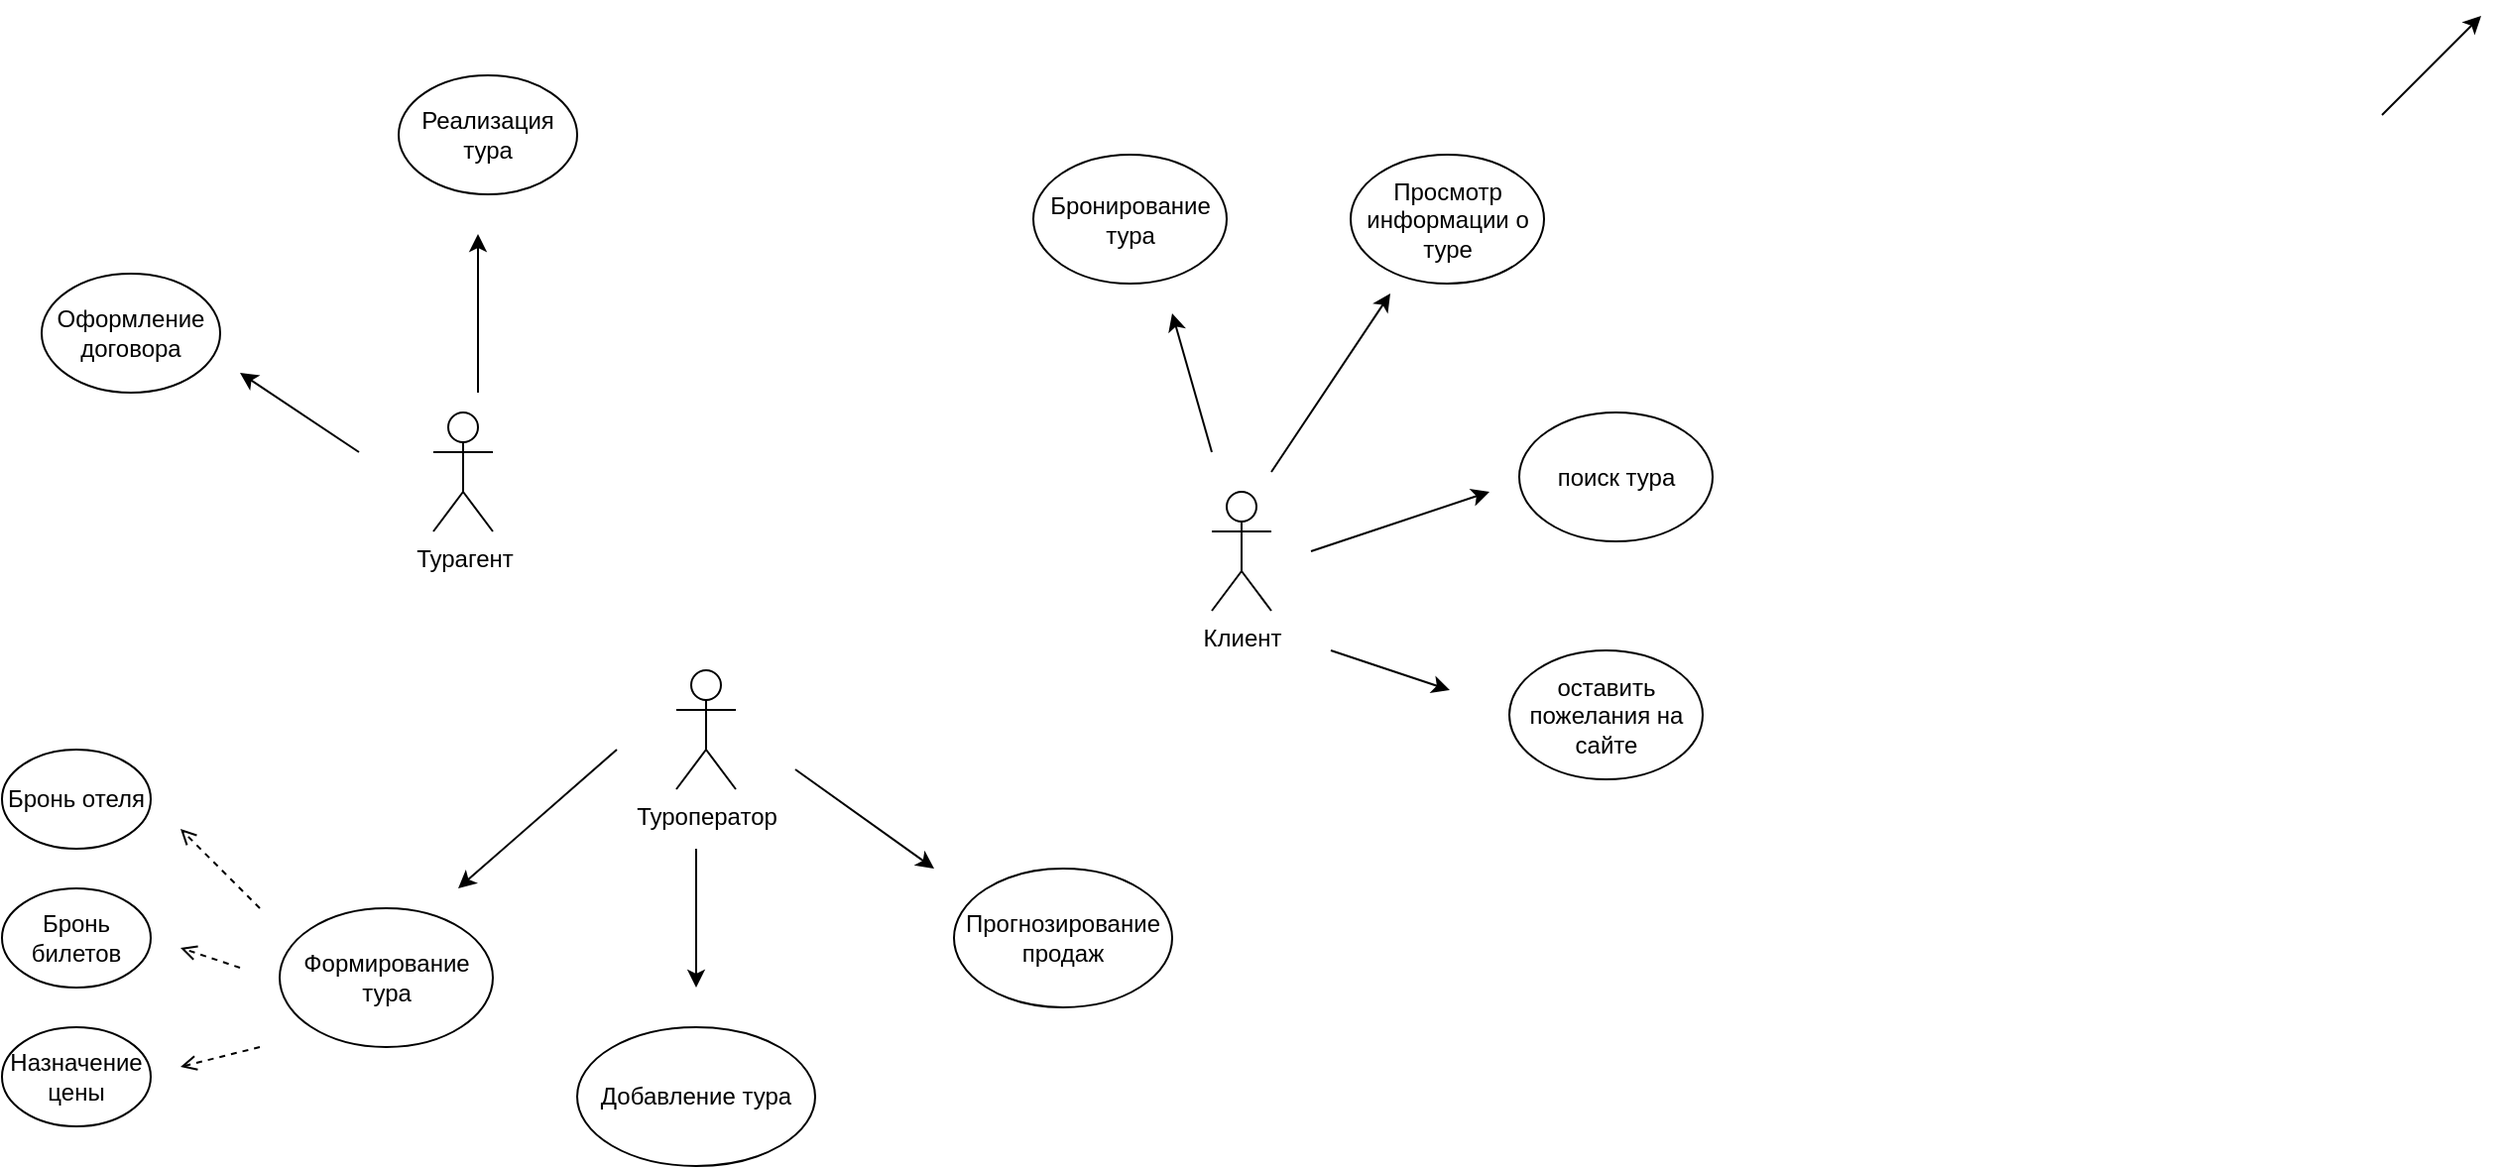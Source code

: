 <mxfile version="21.8.0" type="device">
  <diagram name="Страница — 1" id="PEPpE_NMutsoEQ26WqCB">
    <mxGraphModel dx="1821" dy="1728" grid="1" gridSize="10" guides="1" tooltips="1" connect="1" arrows="1" fold="1" page="1" pageScale="1" pageWidth="827" pageHeight="1169" math="0" shadow="0">
      <root>
        <mxCell id="0" />
        <mxCell id="1" parent="0" />
        <mxCell id="N-Dls4yeEjoVgJZSH4MH-10" value="Клиент" style="shape=umlActor;verticalLabelPosition=bottom;verticalAlign=top;html=1;" vertex="1" parent="1">
          <mxGeometry x="50" y="140" width="30" height="60" as="geometry" />
        </mxCell>
        <mxCell id="N-Dls4yeEjoVgJZSH4MH-13" value="Туроператор" style="shape=umlActor;verticalLabelPosition=bottom;verticalAlign=top;html=1;" vertex="1" parent="1">
          <mxGeometry x="-220" y="230" width="30" height="60" as="geometry" />
        </mxCell>
        <mxCell id="N-Dls4yeEjoVgJZSH4MH-14" value="Турагент" style="shape=umlActor;verticalLabelPosition=bottom;verticalAlign=top;html=1;" vertex="1" parent="1">
          <mxGeometry x="-342.5" y="100" width="30" height="60" as="geometry" />
        </mxCell>
        <mxCell id="N-Dls4yeEjoVgJZSH4MH-92" value="Формирование тура" style="ellipse;whiteSpace=wrap;html=1;" vertex="1" parent="1">
          <mxGeometry x="-420" y="350" width="107.5" height="70" as="geometry" />
        </mxCell>
        <mxCell id="N-Dls4yeEjoVgJZSH4MH-93" value="Добавление тура" style="ellipse;whiteSpace=wrap;html=1;" vertex="1" parent="1">
          <mxGeometry x="-270" y="410" width="120" height="70" as="geometry" />
        </mxCell>
        <mxCell id="N-Dls4yeEjoVgJZSH4MH-94" value="Прогнозирование продаж" style="ellipse;whiteSpace=wrap;html=1;" vertex="1" parent="1">
          <mxGeometry x="-80" y="330" width="110" height="70" as="geometry" />
        </mxCell>
        <mxCell id="N-Dls4yeEjoVgJZSH4MH-95" value="" style="endArrow=classic;html=1;rounded=0;" edge="1" parent="1">
          <mxGeometry width="50" height="50" relative="1" as="geometry">
            <mxPoint x="-160" y="280" as="sourcePoint" />
            <mxPoint x="-90" y="330" as="targetPoint" />
          </mxGeometry>
        </mxCell>
        <mxCell id="N-Dls4yeEjoVgJZSH4MH-96" value="" style="endArrow=classic;html=1;rounded=0;" edge="1" parent="1">
          <mxGeometry width="50" height="50" relative="1" as="geometry">
            <mxPoint x="-210" y="320" as="sourcePoint" />
            <mxPoint x="-210" y="390" as="targetPoint" />
          </mxGeometry>
        </mxCell>
        <mxCell id="N-Dls4yeEjoVgJZSH4MH-97" value="" style="endArrow=classic;html=1;rounded=0;endFill=1;" edge="1" parent="1">
          <mxGeometry width="50" height="50" relative="1" as="geometry">
            <mxPoint x="-250" y="270" as="sourcePoint" />
            <mxPoint x="-330" y="340" as="targetPoint" />
          </mxGeometry>
        </mxCell>
        <mxCell id="N-Dls4yeEjoVgJZSH4MH-98" value="" style="endArrow=open;html=1;rounded=0;dashed=1;endFill=0;" edge="1" parent="1">
          <mxGeometry width="50" height="50" relative="1" as="geometry">
            <mxPoint x="-430" y="350" as="sourcePoint" />
            <mxPoint x="-470" y="310" as="targetPoint" />
          </mxGeometry>
        </mxCell>
        <mxCell id="N-Dls4yeEjoVgJZSH4MH-99" value="" style="endArrow=classic;html=1;rounded=0;" edge="1" parent="1">
          <mxGeometry width="50" height="50" relative="1" as="geometry">
            <mxPoint x="80" y="130" as="sourcePoint" />
            <mxPoint x="140" y="40" as="targetPoint" />
          </mxGeometry>
        </mxCell>
        <mxCell id="N-Dls4yeEjoVgJZSH4MH-100" value="" style="endArrow=classic;html=1;rounded=0;" edge="1" parent="1">
          <mxGeometry width="50" height="50" relative="1" as="geometry">
            <mxPoint x="100" y="170" as="sourcePoint" />
            <mxPoint x="190" y="140" as="targetPoint" />
          </mxGeometry>
        </mxCell>
        <mxCell id="N-Dls4yeEjoVgJZSH4MH-101" value="" style="endArrow=classic;html=1;rounded=0;" edge="1" parent="1">
          <mxGeometry width="50" height="50" relative="1" as="geometry">
            <mxPoint x="110" y="220" as="sourcePoint" />
            <mxPoint x="170" y="240" as="targetPoint" />
          </mxGeometry>
        </mxCell>
        <mxCell id="N-Dls4yeEjoVgJZSH4MH-102" value="" style="endArrow=classic;html=1;rounded=0;" edge="1" parent="1">
          <mxGeometry width="50" height="50" relative="1" as="geometry">
            <mxPoint x="640" y="-50" as="sourcePoint" />
            <mxPoint x="690" y="-100" as="targetPoint" />
          </mxGeometry>
        </mxCell>
        <mxCell id="N-Dls4yeEjoVgJZSH4MH-103" value="" style="endArrow=classic;html=1;rounded=0;" edge="1" parent="1">
          <mxGeometry width="50" height="50" relative="1" as="geometry">
            <mxPoint x="50" y="120" as="sourcePoint" />
            <mxPoint x="30" y="50" as="targetPoint" />
          </mxGeometry>
        </mxCell>
        <mxCell id="N-Dls4yeEjoVgJZSH4MH-104" value="" style="endArrow=classic;html=1;rounded=0;" edge="1" parent="1">
          <mxGeometry width="50" height="50" relative="1" as="geometry">
            <mxPoint x="-380" y="120" as="sourcePoint" />
            <mxPoint x="-440" y="80" as="targetPoint" />
          </mxGeometry>
        </mxCell>
        <mxCell id="N-Dls4yeEjoVgJZSH4MH-105" value="" style="endArrow=classic;html=1;rounded=0;" edge="1" parent="1">
          <mxGeometry width="50" height="50" relative="1" as="geometry">
            <mxPoint x="-320" y="90" as="sourcePoint" />
            <mxPoint x="-320" y="10" as="targetPoint" />
          </mxGeometry>
        </mxCell>
        <mxCell id="N-Dls4yeEjoVgJZSH4MH-114" value="Бронь отеля" style="ellipse;whiteSpace=wrap;html=1;" vertex="1" parent="1">
          <mxGeometry x="-560" y="270" width="75" height="50" as="geometry" />
        </mxCell>
        <mxCell id="N-Dls4yeEjoVgJZSH4MH-115" value="Бронь билетов" style="ellipse;whiteSpace=wrap;html=1;" vertex="1" parent="1">
          <mxGeometry x="-560" y="340" width="75" height="50" as="geometry" />
        </mxCell>
        <mxCell id="N-Dls4yeEjoVgJZSH4MH-116" value="Назначение цены" style="ellipse;whiteSpace=wrap;html=1;" vertex="1" parent="1">
          <mxGeometry x="-560" y="410" width="75" height="50" as="geometry" />
        </mxCell>
        <mxCell id="N-Dls4yeEjoVgJZSH4MH-117" value="" style="endArrow=open;html=1;rounded=0;dashed=1;endFill=0;" edge="1" parent="1">
          <mxGeometry width="50" height="50" relative="1" as="geometry">
            <mxPoint x="-440" y="380" as="sourcePoint" />
            <mxPoint x="-470" y="370" as="targetPoint" />
          </mxGeometry>
        </mxCell>
        <mxCell id="N-Dls4yeEjoVgJZSH4MH-118" value="" style="endArrow=open;html=1;rounded=0;dashed=1;endFill=0;" edge="1" parent="1">
          <mxGeometry width="50" height="50" relative="1" as="geometry">
            <mxPoint x="-430" y="420" as="sourcePoint" />
            <mxPoint x="-470" y="430" as="targetPoint" />
          </mxGeometry>
        </mxCell>
        <mxCell id="N-Dls4yeEjoVgJZSH4MH-126" value="Реализация тура" style="ellipse;whiteSpace=wrap;html=1;" vertex="1" parent="1">
          <mxGeometry x="-360" y="-70" width="90" height="60" as="geometry" />
        </mxCell>
        <mxCell id="N-Dls4yeEjoVgJZSH4MH-127" value="Оформление договора" style="ellipse;whiteSpace=wrap;html=1;" vertex="1" parent="1">
          <mxGeometry x="-540" y="30" width="90" height="60" as="geometry" />
        </mxCell>
        <mxCell id="N-Dls4yeEjoVgJZSH4MH-128" value="оставить пожелания на сайте" style="ellipse;whiteSpace=wrap;html=1;" vertex="1" parent="1">
          <mxGeometry x="200" y="220" width="97.5" height="65" as="geometry" />
        </mxCell>
        <mxCell id="N-Dls4yeEjoVgJZSH4MH-129" value="Бронирование тура" style="ellipse;whiteSpace=wrap;html=1;" vertex="1" parent="1">
          <mxGeometry x="-40" y="-30" width="97.5" height="65" as="geometry" />
        </mxCell>
        <mxCell id="N-Dls4yeEjoVgJZSH4MH-130" value="Просмотр информации о туре" style="ellipse;whiteSpace=wrap;html=1;" vertex="1" parent="1">
          <mxGeometry x="120" y="-30" width="97.5" height="65" as="geometry" />
        </mxCell>
        <mxCell id="N-Dls4yeEjoVgJZSH4MH-131" value="поиск тура" style="ellipse;whiteSpace=wrap;html=1;" vertex="1" parent="1">
          <mxGeometry x="205" y="100" width="97.5" height="65" as="geometry" />
        </mxCell>
      </root>
    </mxGraphModel>
  </diagram>
</mxfile>

